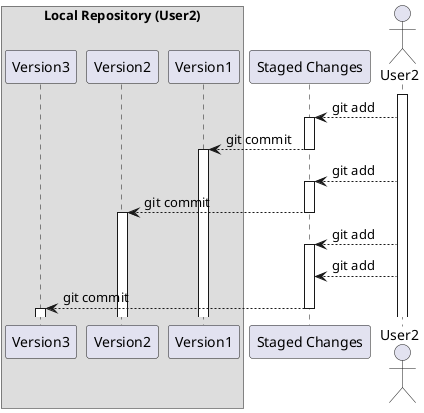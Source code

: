 @startuml

box "Local Repository (User2)"
    participant V3 as "Version3"
    participant V2 as "Version2"
    participant V1 as "Version1"
end box

participant StagedChanges as "Staged Changes"

actor DevA as "User2"

activate DevA
DevA --> StagedChanges : git add

activate StagedChanges
StagedChanges --> V1 : git commit
deactivate StagedChanges
activate V1

DevA --> StagedChanges : git add
activate StagedChanges
StagedChanges --> V2 : git commit
deactivate StagedChanges
activate V2

DevA --> StagedChanges : git add
activate StagedChanges
DevA --> StagedChanges : git add
StagedChanges --> V3 : git commit
deactivate StagedChanges
activate V3

@enduml
